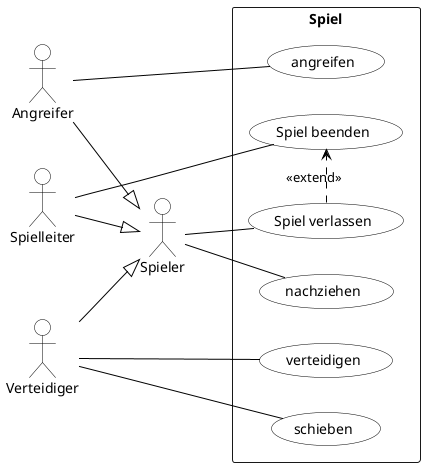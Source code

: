 @startuml
left to right direction

skinparam{
    UsecaseBackgroundColor white
    UsecaseBorderColor black

    ArrowColor black

    Shadowing false

    ActorBackgroundColor white
    ActorBorderColor black
}

actor :Spieler: as Spieler
actor :Angreifer: as Angreifer
actor :Verteidiger: as Verteidiger
actor :Spielleiter: as Leiter


rectangle Spiel {
    (Spiel verlassen) as verlassen
    (Spiel beenden) as beenden
    (angreifen)
    (verteidigen)
    (schieben)
    (nachziehen)
}

Angreifer --|> Spieler
Verteidiger --|> Spieler
Leiter --|> Spieler

Spieler -- verlassen
Spieler -- nachziehen
Angreifer -- angreifen
Verteidiger -- verteidigen
Verteidiger -- schieben

Leiter -- beenden

verlassen .> beenden : <<extend>>

@enduml